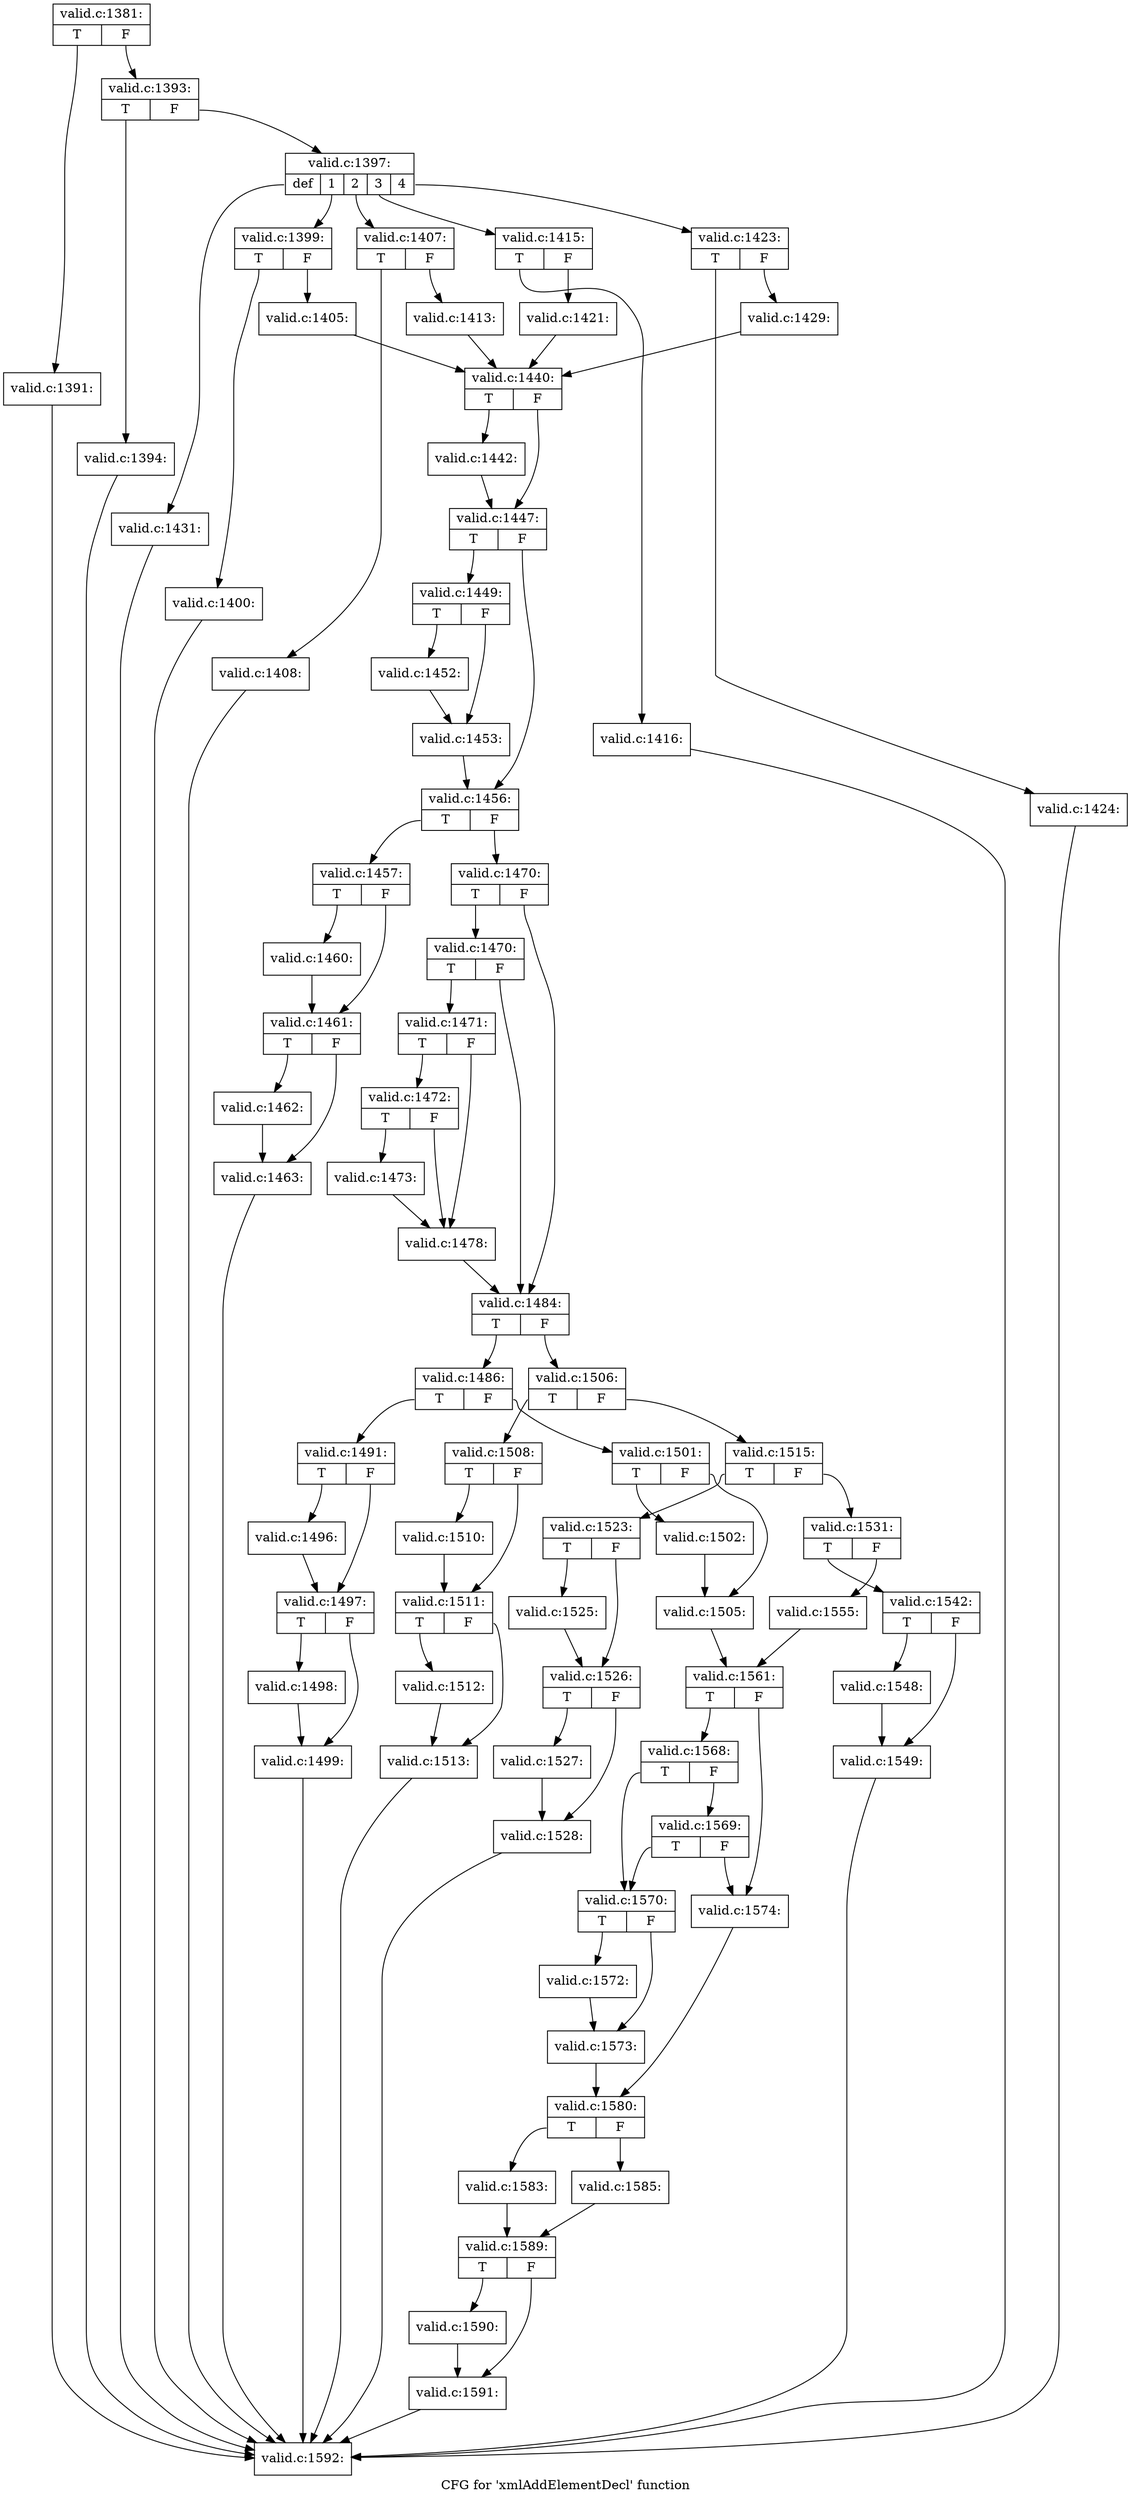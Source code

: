digraph "CFG for 'xmlAddElementDecl' function" {
	label="CFG for 'xmlAddElementDecl' function";

	Node0x4f32c60 [shape=record,label="{valid.c:1381:|{<s0>T|<s1>F}}"];
	Node0x4f32c60:s0 -> Node0x4f36b60;
	Node0x4f32c60:s1 -> Node0x4f36bb0;
	Node0x4f36b60 [shape=record,label="{valid.c:1391:}"];
	Node0x4f36b60 -> Node0x4ee4500;
	Node0x4f36bb0 [shape=record,label="{valid.c:1393:|{<s0>T|<s1>F}}"];
	Node0x4f36bb0:s0 -> Node0x4f37110;
	Node0x4f36bb0:s1 -> Node0x4f37160;
	Node0x4f37110 [shape=record,label="{valid.c:1394:}"];
	Node0x4f37110 -> Node0x4ee4500;
	Node0x4f37160 [shape=record,label="{valid.c:1397:|{<s0>def|<s1>1|<s2>2|<s3>3|<s4>4}}"];
	Node0x4f37160:s0 -> Node0x4f37700;
	Node0x4f37160:s1 -> Node0x4f37a40;
	Node0x4f37160:s2 -> Node0x4f38450;
	Node0x4f37160:s3 -> Node0x4f38e60;
	Node0x4f37160:s4 -> Node0x4f39c80;
	Node0x4f37a40 [shape=record,label="{valid.c:1399:|{<s0>T|<s1>F}}"];
	Node0x4f37a40:s0 -> Node0x4f37b30;
	Node0x4f37a40:s1 -> Node0x4f37b80;
	Node0x4f37b30 [shape=record,label="{valid.c:1400:}"];
	Node0x4f37b30 -> Node0x4ee4500;
	Node0x4f37b80 [shape=record,label="{valid.c:1405:}"];
	Node0x4f37b80 -> Node0x4f37620;
	Node0x4f38450 [shape=record,label="{valid.c:1407:|{<s0>T|<s1>F}}"];
	Node0x4f38450:s0 -> Node0x4f38540;
	Node0x4f38450:s1 -> Node0x4f38590;
	Node0x4f38540 [shape=record,label="{valid.c:1408:}"];
	Node0x4f38540 -> Node0x4ee4500;
	Node0x4f38590 [shape=record,label="{valid.c:1413:}"];
	Node0x4f38590 -> Node0x4f37620;
	Node0x4f38e60 [shape=record,label="{valid.c:1415:|{<s0>T|<s1>F}}"];
	Node0x4f38e60:s0 -> Node0x4ef7cf0;
	Node0x4f38e60:s1 -> Node0x4ef7d40;
	Node0x4ef7cf0 [shape=record,label="{valid.c:1416:}"];
	Node0x4ef7cf0 -> Node0x4ee4500;
	Node0x4ef7d40 [shape=record,label="{valid.c:1421:}"];
	Node0x4ef7d40 -> Node0x4f37620;
	Node0x4f39c80 [shape=record,label="{valid.c:1423:|{<s0>T|<s1>F}}"];
	Node0x4f39c80:s0 -> Node0x4f39d70;
	Node0x4f39c80:s1 -> Node0x4f39dc0;
	Node0x4f39d70 [shape=record,label="{valid.c:1424:}"];
	Node0x4f39d70 -> Node0x4ee4500;
	Node0x4f39dc0 [shape=record,label="{valid.c:1429:}"];
	Node0x4f39dc0 -> Node0x4f37620;
	Node0x4f37700 [shape=record,label="{valid.c:1431:}"];
	Node0x4f37700 -> Node0x4ee4500;
	Node0x4f37620 [shape=record,label="{valid.c:1440:|{<s0>T|<s1>F}}"];
	Node0x4f37620:s0 -> Node0x4f3b910;
	Node0x4f37620:s1 -> Node0x4f3bc40;
	Node0x4f3b910 [shape=record,label="{valid.c:1442:}"];
	Node0x4f3b910 -> Node0x4f3bc40;
	Node0x4f3bc40 [shape=record,label="{valid.c:1447:|{<s0>T|<s1>F}}"];
	Node0x4f3bc40:s0 -> Node0x4f3b1f0;
	Node0x4f3bc40:s1 -> Node0x4f3b240;
	Node0x4f3b1f0 [shape=record,label="{valid.c:1449:|{<s0>T|<s1>F}}"];
	Node0x4f3b1f0:s0 -> Node0x4f3cbe0;
	Node0x4f3b1f0:s1 -> Node0x4f3cc30;
	Node0x4f3cbe0 [shape=record,label="{valid.c:1452:}"];
	Node0x4f3cbe0 -> Node0x4f3cc30;
	Node0x4f3cc30 [shape=record,label="{valid.c:1453:}"];
	Node0x4f3cc30 -> Node0x4f3b240;
	Node0x4f3b240 [shape=record,label="{valid.c:1456:|{<s0>T|<s1>F}}"];
	Node0x4f3b240:s0 -> Node0x4f3dce0;
	Node0x4f3b240:s1 -> Node0x4f3e010;
	Node0x4f3dce0 [shape=record,label="{valid.c:1457:|{<s0>T|<s1>F}}"];
	Node0x4f3dce0:s0 -> Node0x4f3e7d0;
	Node0x4f3dce0:s1 -> Node0x4f3e820;
	Node0x4f3e7d0 [shape=record,label="{valid.c:1460:}"];
	Node0x4f3e7d0 -> Node0x4f3e820;
	Node0x4f3e820 [shape=record,label="{valid.c:1461:|{<s0>T|<s1>F}}"];
	Node0x4f3e820:s0 -> Node0x4f3ed10;
	Node0x4f3e820:s1 -> Node0x4f3ed60;
	Node0x4f3ed10 [shape=record,label="{valid.c:1462:}"];
	Node0x4f3ed10 -> Node0x4f3ed60;
	Node0x4f3ed60 [shape=record,label="{valid.c:1463:}"];
	Node0x4f3ed60 -> Node0x4ee4500;
	Node0x4f3e010 [shape=record,label="{valid.c:1470:|{<s0>T|<s1>F}}"];
	Node0x4f3e010:s0 -> Node0x4f3f350;
	Node0x4f3e010:s1 -> Node0x4f3f300;
	Node0x4f3f350 [shape=record,label="{valid.c:1470:|{<s0>T|<s1>F}}"];
	Node0x4f3f350:s0 -> Node0x4f3f2b0;
	Node0x4f3f350:s1 -> Node0x4f3f300;
	Node0x4f3f2b0 [shape=record,label="{valid.c:1471:|{<s0>T|<s1>F}}"];
	Node0x4f3f2b0:s0 -> Node0x4f40da0;
	Node0x4f3f2b0:s1 -> Node0x4f40890;
	Node0x4f40da0 [shape=record,label="{valid.c:1472:|{<s0>T|<s1>F}}"];
	Node0x4f40da0:s0 -> Node0x4f40560;
	Node0x4f40da0:s1 -> Node0x4f40890;
	Node0x4f40560 [shape=record,label="{valid.c:1473:}"];
	Node0x4f40560 -> Node0x4f40890;
	Node0x4f40890 [shape=record,label="{valid.c:1478:}"];
	Node0x4f40890 -> Node0x4f3f300;
	Node0x4f3f300 [shape=record,label="{valid.c:1484:|{<s0>T|<s1>F}}"];
	Node0x4f3f300:s0 -> Node0x4f25e10;
	Node0x4f3f300:s1 -> Node0x4f41e10;
	Node0x4f25e10 [shape=record,label="{valid.c:1486:|{<s0>T|<s1>F}}"];
	Node0x4f25e10:s0 -> Node0x4f42d40;
	Node0x4f25e10:s1 -> Node0x4f42d90;
	Node0x4f42d40 [shape=record,label="{valid.c:1491:|{<s0>T|<s1>F}}"];
	Node0x4f42d40:s0 -> Node0x4f43690;
	Node0x4f42d40:s1 -> Node0x4f436e0;
	Node0x4f43690 [shape=record,label="{valid.c:1496:}"];
	Node0x4f43690 -> Node0x4f436e0;
	Node0x4f436e0 [shape=record,label="{valid.c:1497:|{<s0>T|<s1>F}}"];
	Node0x4f436e0:s0 -> Node0x4f43bd0;
	Node0x4f436e0:s1 -> Node0x4f43c20;
	Node0x4f43bd0 [shape=record,label="{valid.c:1498:}"];
	Node0x4f43bd0 -> Node0x4f43c20;
	Node0x4f43c20 [shape=record,label="{valid.c:1499:}"];
	Node0x4f43c20 -> Node0x4ee4500;
	Node0x4f42d90 [shape=record,label="{valid.c:1501:|{<s0>T|<s1>F}}"];
	Node0x4f42d90:s0 -> Node0x4f05b50;
	Node0x4f42d90:s1 -> Node0x4f05ba0;
	Node0x4f05b50 [shape=record,label="{valid.c:1502:}"];
	Node0x4f05b50 -> Node0x4f05ba0;
	Node0x4f05ba0 [shape=record,label="{valid.c:1505:}"];
	Node0x4f05ba0 -> Node0x4f41ba0;
	Node0x4f41e10 [shape=record,label="{valid.c:1506:|{<s0>T|<s1>F}}"];
	Node0x4f41e10:s0 -> Node0x4f065e0;
	Node0x4f41e10:s1 -> Node0x4f06630;
	Node0x4f065e0 [shape=record,label="{valid.c:1508:|{<s0>T|<s1>F}}"];
	Node0x4f065e0:s0 -> Node0x4f06ae0;
	Node0x4f065e0:s1 -> Node0x4f06b30;
	Node0x4f06ae0 [shape=record,label="{valid.c:1510:}"];
	Node0x4f06ae0 -> Node0x4f06b30;
	Node0x4f06b30 [shape=record,label="{valid.c:1511:|{<s0>T|<s1>F}}"];
	Node0x4f06b30:s0 -> Node0x4f07060;
	Node0x4f06b30:s1 -> Node0x4f070b0;
	Node0x4f07060 [shape=record,label="{valid.c:1512:}"];
	Node0x4f07060 -> Node0x4f070b0;
	Node0x4f070b0 [shape=record,label="{valid.c:1513:}"];
	Node0x4f070b0 -> Node0x4ee4500;
	Node0x4f06630 [shape=record,label="{valid.c:1515:|{<s0>T|<s1>F}}"];
	Node0x4f06630:s0 -> Node0x4f07fc0;
	Node0x4f06630:s1 -> Node0x4f08010;
	Node0x4f07fc0 [shape=record,label="{valid.c:1523:|{<s0>T|<s1>F}}"];
	Node0x4f07fc0:s0 -> Node0x4f08630;
	Node0x4f07fc0:s1 -> Node0x4f08680;
	Node0x4f08630 [shape=record,label="{valid.c:1525:}"];
	Node0x4f08630 -> Node0x4f08680;
	Node0x4f08680 [shape=record,label="{valid.c:1526:|{<s0>T|<s1>F}}"];
	Node0x4f08680:s0 -> Node0x4f08bb0;
	Node0x4f08680:s1 -> Node0x4f08c00;
	Node0x4f08bb0 [shape=record,label="{valid.c:1527:}"];
	Node0x4f08bb0 -> Node0x4f08c00;
	Node0x4f08c00 [shape=record,label="{valid.c:1528:}"];
	Node0x4f08c00 -> Node0x4ee4500;
	Node0x4f08010 [shape=record,label="{valid.c:1531:|{<s0>T|<s1>F}}"];
	Node0x4f08010:s0 -> Node0x4f4bd70;
	Node0x4f08010:s1 -> Node0x4f4bdc0;
	Node0x4f4bd70 [shape=record,label="{valid.c:1542:|{<s0>T|<s1>F}}"];
	Node0x4f4bd70:s0 -> Node0x4f4c720;
	Node0x4f4bd70:s1 -> Node0x4f4d110;
	Node0x4f4c720 [shape=record,label="{valid.c:1548:}"];
	Node0x4f4c720 -> Node0x4f4d110;
	Node0x4f4d110 [shape=record,label="{valid.c:1549:}"];
	Node0x4f4d110 -> Node0x4ee4500;
	Node0x4f4bdc0 [shape=record,label="{valid.c:1555:}"];
	Node0x4f4bdc0 -> Node0x4f41ba0;
	Node0x4f41ba0 [shape=record,label="{valid.c:1561:|{<s0>T|<s1>F}}"];
	Node0x4f41ba0:s0 -> Node0x4f4de70;
	Node0x4f41ba0:s1 -> Node0x4f4de20;
	Node0x4f4de70 [shape=record,label="{valid.c:1568:|{<s0>T|<s1>F}}"];
	Node0x4f4de70:s0 -> Node0x4f4dd80;
	Node0x4f4de70:s1 -> Node0x4f4e180;
	Node0x4f4e180 [shape=record,label="{valid.c:1569:|{<s0>T|<s1>F}}"];
	Node0x4f4e180:s0 -> Node0x4f4dd80;
	Node0x4f4e180:s1 -> Node0x4f4de20;
	Node0x4f4dd80 [shape=record,label="{valid.c:1570:|{<s0>T|<s1>F}}"];
	Node0x4f4dd80:s0 -> Node0x4f4eb00;
	Node0x4f4dd80:s1 -> Node0x4f4eb50;
	Node0x4f4eb00 [shape=record,label="{valid.c:1572:}"];
	Node0x4f4eb00 -> Node0x4f4eb50;
	Node0x4f4eb50 [shape=record,label="{valid.c:1573:}"];
	Node0x4f4eb50 -> Node0x4f4ddd0;
	Node0x4f4de20 [shape=record,label="{valid.c:1574:}"];
	Node0x4f4de20 -> Node0x4f4ddd0;
	Node0x4f4ddd0 [shape=record,label="{valid.c:1580:|{<s0>T|<s1>F}}"];
	Node0x4f4ddd0:s0 -> Node0x4f4feb0;
	Node0x4f4ddd0:s1 -> Node0x4f4ff50;
	Node0x4f4feb0 [shape=record,label="{valid.c:1583:}"];
	Node0x4f4feb0 -> Node0x4f4ff00;
	Node0x4f4ff50 [shape=record,label="{valid.c:1585:}"];
	Node0x4f4ff50 -> Node0x4f4ff00;
	Node0x4f4ff00 [shape=record,label="{valid.c:1589:|{<s0>T|<s1>F}}"];
	Node0x4f4ff00:s0 -> Node0x4f51610;
	Node0x4f4ff00:s1 -> Node0x4f51660;
	Node0x4f51610 [shape=record,label="{valid.c:1590:}"];
	Node0x4f51610 -> Node0x4f51660;
	Node0x4f51660 [shape=record,label="{valid.c:1591:}"];
	Node0x4f51660 -> Node0x4ee4500;
	Node0x4ee4500 [shape=record,label="{valid.c:1592:}"];
}
